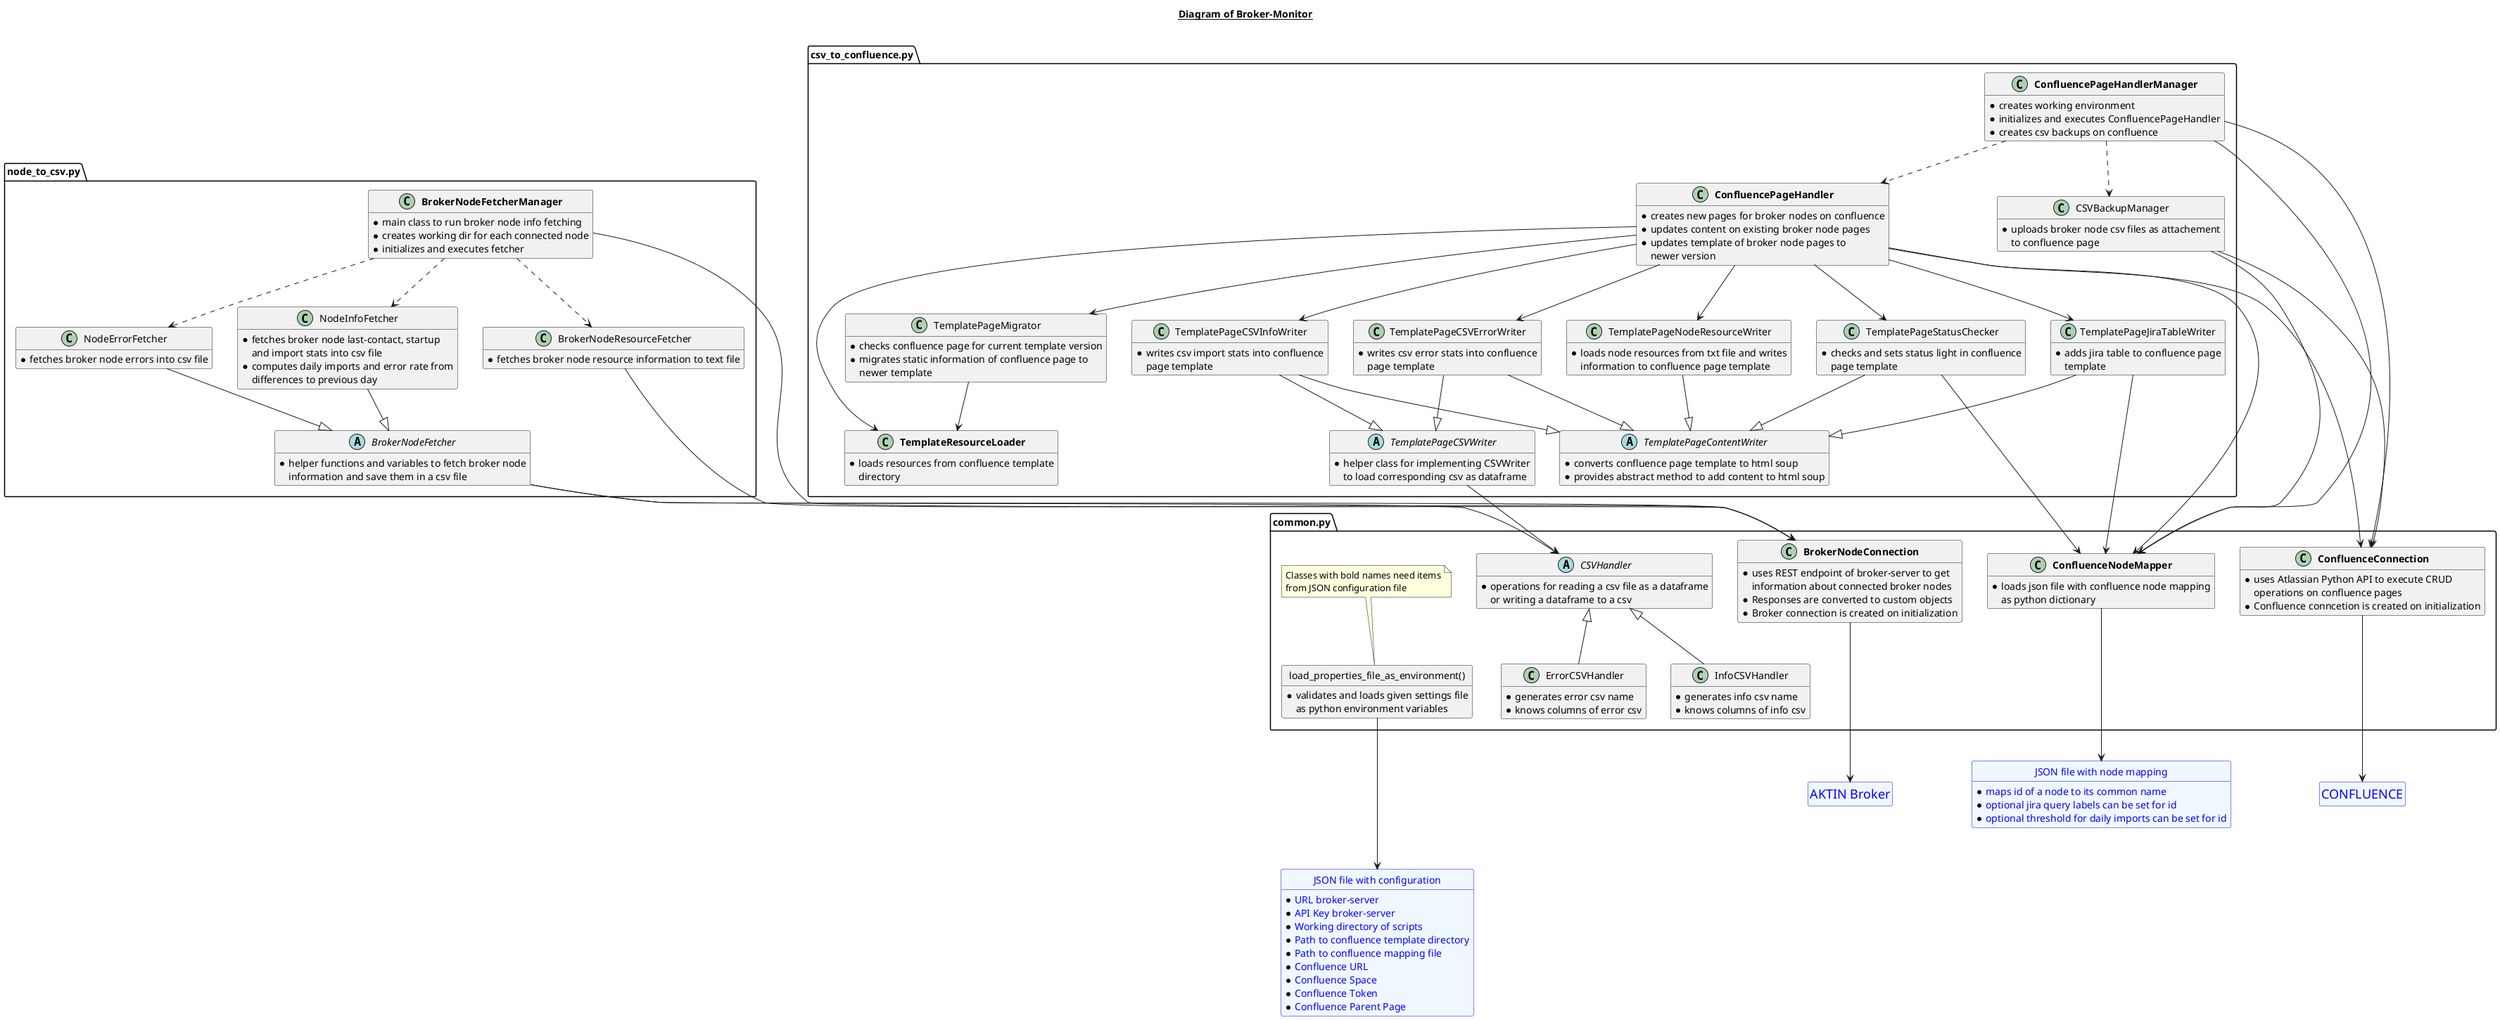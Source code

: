 @startuml
hide methods

title __Diagram of Broker-Monitor__\n

entity "<size:18>AKTIN Broker</size>" as broker
entity broker #aliceblue;line:blue;text:blue
hide broker members
hide broker circle

entity "<size:18>CONFLUENCE</size>" as confluence
entity confluence #aliceblue;line:blue;text:blue
hide confluence members
hide confluence circle

entity "JSON file with configuration" as settings {
* URL broker-server
* API Key broker-server
* Working directory of scripts
* Path to confluence template directory
* Path to confluence mapping file
* Confluence URL
* Confluence Space
* Confluence Token
* Confluence Parent Page
}
entity settings #aliceblue;line:blue;text:blue
hide settings circle

entity "JSON file with node mapping" as mapping {
* maps id of a node to its common name
* optional jira query labels can be set for id
* optional threshold for daily imports can be set for id
}
entity mapping #aliceblue;line:blue;text:blue
hide mapping circle

package "common.py" as common <<Package>> {
abstract class CSVHandler {
* operations for reading a csv file as a dataframe
or writing a dataframe to a csv
}

class InfoCSVHandler {
* generates info csv name
* knows columns of info csv
}

class ErrorCSVHandler {
* generates error csv name
* knows columns of error csv
}

class "**BrokerNodeConnection**" as BrokerNodeConnection {
* uses REST endpoint of broker-server to get
information about connected broker nodes
* Responses are converted to custom objects
* Broker connection is created on initialization
}

class "**ConfluenceConnection**" as ConfluenceConnection {
* uses Atlassian Python API to execute CRUD
operations on confluence pages
* Confluence conncetion is created on initialization
}

class "**ConfluenceNodeMapper**" as ConfluenceNodeMapper {
* loads json file with confluence node mapping
as python dictionary
}

class "load_properties_file_as_environment()" as read_properties {
* validates and loads given settings file
as python environment variables
}
hide read_properties circle
note top of read_properties: Classes with bold names need items\nfrom JSON configuration file
}

InfoCSVHandler -u-|> CSVHandler
ErrorCSVHandler -u-|> CSVHandler

BrokerNodeConnection -d--> broker
ConfluenceConnection -d--> confluence
ConfluenceNodeMapper -d--> mapping
read_properties -d--> settings

package "node_to_csv.py" as node_to_csv <<Package>> {
abstract class BrokerNodeFetcher {
* helper functions and variables to fetch broker node
information and save them in a csv file
}

class NodeInfoFetcher {
* fetches broker node last-contact, startup
and import stats into csv file
* computes daily imports and error rate from
differences to previous day
}

class NodeErrorFetcher {
* fetches broker node errors into csv file
}

class BrokerNodeResourceFetcher {
* fetches broker node resource information to text file
}

class "**BrokerNodeFetcherManager**" as BrokerNodeFetcherManager {
* main class to run broker node info fetching
* creates working dir for each connected node
* initializes and executes fetcher
}
}

BrokerNodeFetcher --> BrokerNodeConnection
BrokerNodeFetcher --> CSVHandler

NodeInfoFetcher --|> BrokerNodeFetcher
NodeErrorFetcher --|> BrokerNodeFetcher

BrokerNodeResourceFetcher --> BrokerNodeConnection

BrokerNodeFetcherManager --> BrokerNodeConnection
BrokerNodeFetcherManager ..> NodeInfoFetcher
BrokerNodeFetcherManager ..> NodeErrorFetcher
BrokerNodeFetcherManager ..> BrokerNodeResourceFetcher

package "csv_to_confluence.py" as csv_to_confluence {
abstract class TemplatePageContentWriter {
* converts confluence page template to html soup
* provides abstract method to add content to html soup
}

abstract class TemplatePageCSVWriter {
* helper class for implementing CSVWriter
to load corresponding csv as dataframe
}

class TemplatePageCSVInfoWriter {
* writes csv import stats into confluence
page template
}

class TemplatePageCSVErrorWriter {
* writes csv error stats into confluence
page template
}

class TemplatePageNodeResourceWriter {
* loads node resources from txt file and writes
information to confluence page template
}

class TemplatePageStatusChecker {
* checks and sets status light in confluence
page template
}

class TemplatePageJiraTableWriter {
* adds jira table to confluence page
template
}

class "**TemplateResourceLoader**" as TemplateResourceLoader {
* loads resources from confluence template
directory
}

class TemplatePageMigrator {
* checks confluence page for current template version
* migrates static information of confluence page to
newer template
}

class "**ConfluencePageHandler**" as ConfluencePageHandler {
* creates new pages for broker nodes on confluence
* updates content on existing broker node pages
* updates template of broker node pages to
newer version
}

class CSVBackupManager {
* uploads broker node csv files as attachement
to confluence page
}

class "**ConfluencePageHandlerManager**" as ConfluencePageHandlerManager {
* creates working environment
* initializes and executes ConfluencePageHandler
* creates csv backups on confluence
}
}

TemplatePageCSVWriter --> CSVHandler

TemplatePageCSVInfoWriter --|> TemplatePageContentWriter
TemplatePageCSVInfoWriter --|> TemplatePageCSVWriter

TemplatePageCSVErrorWriter --|> TemplatePageContentWriter
TemplatePageCSVErrorWriter --|> TemplatePageCSVWriter

TemplatePageNodeResourceWriter --|> TemplatePageContentWriter

TemplatePageStatusChecker --|> TemplatePageContentWriter
TemplatePageStatusChecker --> ConfluenceNodeMapper

TemplatePageJiraTableWriter --|> TemplatePageContentWriter
TemplatePageJiraTableWriter --> ConfluenceNodeMapper

TemplatePageMigrator --> TemplateResourceLoader

ConfluencePageHandler --> ConfluenceConnection
ConfluencePageHandler --> ConfluenceNodeMapper
ConfluencePageHandler --> TemplateResourceLoader
ConfluencePageHandler --> TemplatePageCSVInfoWriter
ConfluencePageHandler --> TemplatePageCSVErrorWriter
ConfluencePageHandler --> TemplatePageNodeResourceWriter
ConfluencePageHandler --> TemplatePageStatusChecker
ConfluencePageHandler --> TemplatePageJiraTableWriter
ConfluencePageHandler --> TemplatePageMigrator

CSVBackupManager --> ConfluenceNodeMapper
CSVBackupManager --> ConfluenceConnection

ConfluencePageHandlerManager --> ConfluenceNodeMapper
ConfluencePageHandlerManager --> ConfluenceConnection
ConfluencePageHandlerManager ..> ConfluencePageHandler
ConfluencePageHandlerManager ..> CSVBackupManager



@enduml
